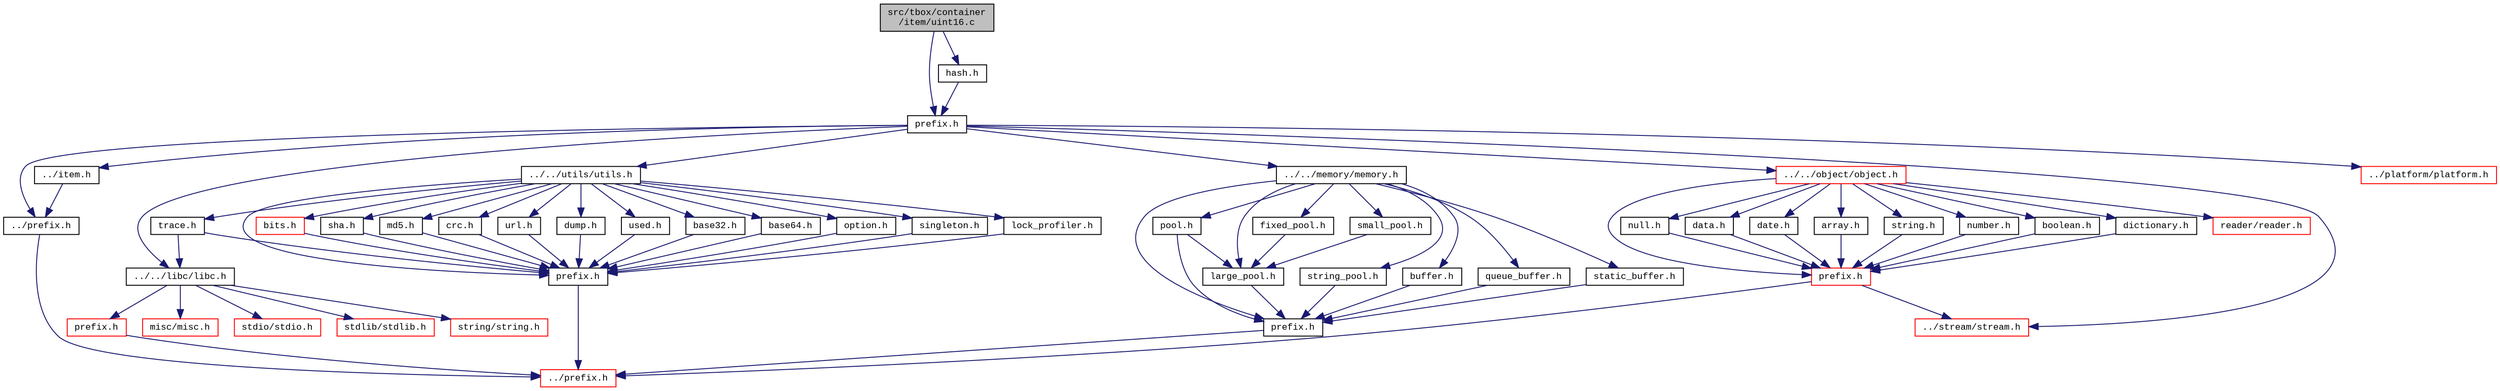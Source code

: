 digraph "src/tbox/container/item/uint16.c"
{
  edge [fontname="CourierNew",fontsize="10",labelfontname="CourierNew",labelfontsize="10"];
  node [fontname="CourierNew",fontsize="10",shape=record];
  Node1 [label="src/tbox/container\l/item/uint16.c",height=0.2,width=0.4,color="black", fillcolor="grey75", style="filled" fontcolor="black"];
  Node1 -> Node2 [color="midnightblue",fontsize="10",style="solid",fontname="CourierNew"];
  Node2 [label="prefix.h",height=0.2,width=0.4,color="black", fillcolor="white", style="filled",URL="$df/d6e/container_2item_2prefix_8h_source.html"];
  Node2 -> Node3 [color="midnightblue",fontsize="10",style="solid",fontname="CourierNew"];
  Node3 [label="../prefix.h",height=0.2,width=0.4,color="black", fillcolor="white", style="filled",URL="$d9/d38/container_2prefix_8h_source.html"];
  Node3 -> Node4 [color="midnightblue",fontsize="10",style="solid",fontname="CourierNew"];
  Node4 [label="../prefix.h",height=0.2,width=0.4,color="red", fillcolor="white", style="filled",URL="$df/d5c/prefix_8h_source.html"];
  Node2 -> Node5 [color="midnightblue",fontsize="10",style="solid",fontname="CourierNew"];
  Node5 [label="../item.h",height=0.2,width=0.4,color="black", fillcolor="white", style="filled",URL="$df/d1f/item_8h.html"];
  Node5 -> Node3 [color="midnightblue",fontsize="10",style="solid",fontname="CourierNew"];
  Node2 -> Node6 [color="midnightblue",fontsize="10",style="solid",fontname="CourierNew"];
  Node6 [label="../../libc/libc.h",height=0.2,width=0.4,color="black", fillcolor="white", style="filled",URL="$db/dc8/libc_8h.html"];
  Node6 -> Node7 [color="midnightblue",fontsize="10",style="solid",fontname="CourierNew"];
  Node7 [label="prefix.h",height=0.2,width=0.4,color="red", fillcolor="white", style="filled",URL="$d4/df0/libc_2prefix_8h_source.html"];
  Node7 -> Node4 [color="midnightblue",fontsize="10",style="solid",fontname="CourierNew"];
  Node6 -> Node8 [color="midnightblue",fontsize="10",style="solid",fontname="CourierNew"];
  Node8 [label="misc/misc.h",height=0.2,width=0.4,color="red", fillcolor="white", style="filled",URL="$d4/d08/misc_8h.html"];
  Node6 -> Node9 [color="midnightblue",fontsize="10",style="solid",fontname="CourierNew"];
  Node9 [label="stdio/stdio.h",height=0.2,width=0.4,color="red", fillcolor="white", style="filled",URL="$d6/dd1/stdio_8h.html"];
  Node6 -> Node10 [color="midnightblue",fontsize="10",style="solid",fontname="CourierNew"];
  Node10 [label="stdlib/stdlib.h",height=0.2,width=0.4,color="red", fillcolor="white", style="filled",URL="$dc/d9c/stdlib_8h.html"];
  Node6 -> Node11 [color="midnightblue",fontsize="10",style="solid",fontname="CourierNew"];
  Node11 [label="string/string.h",height=0.2,width=0.4,color="red", fillcolor="white", style="filled",URL="$da/d52/libc_2string_2string_8h_source.html"];
  Node2 -> Node12 [color="midnightblue",fontsize="10",style="solid",fontname="CourierNew"];
  Node12 [label="../../utils/utils.h",height=0.2,width=0.4,color="black", fillcolor="white", style="filled",URL="$de/d2f/utils_2utils_8h_source.html"];
  Node12 -> Node13 [color="midnightblue",fontsize="10",style="solid",fontname="CourierNew"];
  Node13 [label="prefix.h",height=0.2,width=0.4,color="black", fillcolor="white", style="filled",URL="$de/d60/utils_2prefix_8h_source.html"];
  Node13 -> Node4 [color="midnightblue",fontsize="10",style="solid",fontname="CourierNew"];
  Node12 -> Node14 [color="midnightblue",fontsize="10",style="solid",fontname="CourierNew"];
  Node14 [label="bits.h",height=0.2,width=0.4,color="red", fillcolor="white", style="filled",URL="$df/db9/bits_8h_source.html"];
  Node14 -> Node13 [color="midnightblue",fontsize="10",style="solid",fontname="CourierNew"];
  Node12 -> Node15 [color="midnightblue",fontsize="10",style="solid",fontname="CourierNew"];
  Node15 [label="sha.h",height=0.2,width=0.4,color="black", fillcolor="white", style="filled",URL="$d9/d61/sha_8h.html"];
  Node15 -> Node13 [color="midnightblue",fontsize="10",style="solid",fontname="CourierNew"];
  Node12 -> Node16 [color="midnightblue",fontsize="10",style="solid",fontname="CourierNew"];
  Node16 [label="md5.h",height=0.2,width=0.4,color="black", fillcolor="white", style="filled",URL="$da/db0/md5_8h.html"];
  Node16 -> Node13 [color="midnightblue",fontsize="10",style="solid",fontname="CourierNew"];
  Node12 -> Node17 [color="midnightblue",fontsize="10",style="solid",fontname="CourierNew"];
  Node17 [label="crc.h",height=0.2,width=0.4,color="black", fillcolor="white", style="filled",URL="$dc/de6/crc_8h_source.html"];
  Node17 -> Node13 [color="midnightblue",fontsize="10",style="solid",fontname="CourierNew"];
  Node12 -> Node18 [color="midnightblue",fontsize="10",style="solid",fontname="CourierNew"];
  Node18 [label="url.h",height=0.2,width=0.4,color="black", fillcolor="white", style="filled",URL="$de/d6c/utils_2url_8h_source.html"];
  Node18 -> Node13 [color="midnightblue",fontsize="10",style="solid",fontname="CourierNew"];
  Node12 -> Node19 [color="midnightblue",fontsize="10",style="solid",fontname="CourierNew"];
  Node19 [label="dump.h",height=0.2,width=0.4,color="black", fillcolor="white", style="filled",URL="$d5/de5/dump_8h.html"];
  Node19 -> Node13 [color="midnightblue",fontsize="10",style="solid",fontname="CourierNew"];
  Node12 -> Node20 [color="midnightblue",fontsize="10",style="solid",fontname="CourierNew"];
  Node20 [label="used.h",height=0.2,width=0.4,color="black", fillcolor="white", style="filled",URL="$d4/d2b/used_8h.html"];
  Node20 -> Node13 [color="midnightblue",fontsize="10",style="solid",fontname="CourierNew"];
  Node12 -> Node21 [color="midnightblue",fontsize="10",style="solid",fontname="CourierNew"];
  Node21 [label="trace.h",height=0.2,width=0.4,color="black", fillcolor="white", style="filled",URL="$da/d18/utils_2trace_8h_source.html"];
  Node21 -> Node13 [color="midnightblue",fontsize="10",style="solid",fontname="CourierNew"];
  Node21 -> Node6 [color="midnightblue",fontsize="10",style="solid",fontname="CourierNew"];
  Node12 -> Node22 [color="midnightblue",fontsize="10",style="solid",fontname="CourierNew"];
  Node22 [label="base32.h",height=0.2,width=0.4,color="black", fillcolor="white", style="filled",URL="$d8/d33/base32_8h.html"];
  Node22 -> Node13 [color="midnightblue",fontsize="10",style="solid",fontname="CourierNew"];
  Node12 -> Node23 [color="midnightblue",fontsize="10",style="solid",fontname="CourierNew"];
  Node23 [label="base64.h",height=0.2,width=0.4,color="black", fillcolor="white", style="filled",URL="$d2/d6f/base64_8h_source.html"];
  Node23 -> Node13 [color="midnightblue",fontsize="10",style="solid",fontname="CourierNew"];
  Node12 -> Node24 [color="midnightblue",fontsize="10",style="solid",fontname="CourierNew"];
  Node24 [label="option.h",height=0.2,width=0.4,color="black", fillcolor="white", style="filled",URL="$db/d15/utils_2option_8h_source.html"];
  Node24 -> Node13 [color="midnightblue",fontsize="10",style="solid",fontname="CourierNew"];
  Node12 -> Node25 [color="midnightblue",fontsize="10",style="solid",fontname="CourierNew"];
  Node25 [label="singleton.h",height=0.2,width=0.4,color="black", fillcolor="white", style="filled",URL="$d4/d0b/singleton_8h.html"];
  Node25 -> Node13 [color="midnightblue",fontsize="10",style="solid",fontname="CourierNew"];
  Node12 -> Node26 [color="midnightblue",fontsize="10",style="solid",fontname="CourierNew"];
  Node26 [label="lock_profiler.h",height=0.2,width=0.4,color="black", fillcolor="white", style="filled",URL="$d8/da8/lock__profiler_8h.html"];
  Node26 -> Node13 [color="midnightblue",fontsize="10",style="solid",fontname="CourierNew"];
  Node2 -> Node27 [color="midnightblue",fontsize="10",style="solid",fontname="CourierNew"];
  Node27 [label="../../memory/memory.h",height=0.2,width=0.4,color="black", fillcolor="white", style="filled",URL="$dd/d7b/memory_2memory_8h_source.html"];
  Node27 -> Node28 [color="midnightblue",fontsize="10",style="solid",fontname="CourierNew"];
  Node28 [label="prefix.h",height=0.2,width=0.4,color="black", fillcolor="white", style="filled",URL="$d0/dad/memory_2prefix_8h_source.html"];
  Node28 -> Node4 [color="midnightblue",fontsize="10",style="solid",fontname="CourierNew"];
  Node27 -> Node29 [color="midnightblue",fontsize="10",style="solid",fontname="CourierNew"];
  Node29 [label="pool.h",height=0.2,width=0.4,color="black", fillcolor="white", style="filled",URL="$db/db7/pool_8h.html"];
  Node29 -> Node28 [color="midnightblue",fontsize="10",style="solid",fontname="CourierNew"];
  Node29 -> Node30 [color="midnightblue",fontsize="10",style="solid",fontname="CourierNew"];
  Node30 [label="large_pool.h",height=0.2,width=0.4,color="black", fillcolor="white", style="filled",URL="$db/d2d/large__pool_8h.html"];
  Node30 -> Node28 [color="midnightblue",fontsize="10",style="solid",fontname="CourierNew"];
  Node27 -> Node31 [color="midnightblue",fontsize="10",style="solid",fontname="CourierNew"];
  Node31 [label="fixed_pool.h",height=0.2,width=0.4,color="black", fillcolor="white", style="filled",URL="$dd/dd0/fixed__pool_8h.html"];
  Node31 -> Node30 [color="midnightblue",fontsize="10",style="solid",fontname="CourierNew"];
  Node27 -> Node30 [color="midnightblue",fontsize="10",style="solid",fontname="CourierNew"];
  Node27 -> Node32 [color="midnightblue",fontsize="10",style="solid",fontname="CourierNew"];
  Node32 [label="small_pool.h",height=0.2,width=0.4,color="black", fillcolor="white", style="filled",URL="$d1/d34/small__pool_8h.html"];
  Node32 -> Node30 [color="midnightblue",fontsize="10",style="solid",fontname="CourierNew"];
  Node27 -> Node33 [color="midnightblue",fontsize="10",style="solid",fontname="CourierNew"];
  Node33 [label="string_pool.h",height=0.2,width=0.4,color="black", fillcolor="white", style="filled",URL="$db/d9d/string__pool_8h.html"];
  Node33 -> Node28 [color="midnightblue",fontsize="10",style="solid",fontname="CourierNew"];
  Node27 -> Node34 [color="midnightblue",fontsize="10",style="solid",fontname="CourierNew"];
  Node34 [label="buffer.h",height=0.2,width=0.4,color="black", fillcolor="white", style="filled",URL="$d5/d08/buffer_8h.html"];
  Node34 -> Node28 [color="midnightblue",fontsize="10",style="solid",fontname="CourierNew"];
  Node27 -> Node35 [color="midnightblue",fontsize="10",style="solid",fontname="CourierNew"];
  Node35 [label="queue_buffer.h",height=0.2,width=0.4,color="black", fillcolor="white", style="filled",URL="$d8/d9d/queue__buffer_8h.html"];
  Node35 -> Node28 [color="midnightblue",fontsize="10",style="solid",fontname="CourierNew"];
  Node27 -> Node36 [color="midnightblue",fontsize="10",style="solid",fontname="CourierNew"];
  Node36 [label="static_buffer.h",height=0.2,width=0.4,color="black", fillcolor="white", style="filled",URL="$d4/d2b/static__buffer_8h.html"];
  Node36 -> Node28 [color="midnightblue",fontsize="10",style="solid",fontname="CourierNew"];
  Node2 -> Node37 [color="midnightblue",fontsize="10",style="solid",fontname="CourierNew"];
  Node37 [label="../../object/object.h",height=0.2,width=0.4,color="red", fillcolor="white", style="filled",URL="$de/d10/object_8h.html"];
  Node37 -> Node38 [color="midnightblue",fontsize="10",style="solid",fontname="CourierNew"];
  Node38 [label="prefix.h",height=0.2,width=0.4,color="red", fillcolor="white", style="filled",URL="$d7/d74/object_2prefix_8h_source.html"];
  Node38 -> Node4 [color="midnightblue",fontsize="10",style="solid",fontname="CourierNew"];
  Node38 -> Node39 [color="midnightblue",fontsize="10",style="solid",fontname="CourierNew"];
  Node39 [label="../stream/stream.h",height=0.2,width=0.4,color="red", fillcolor="white", style="filled",URL="$d8/d95/stream_8h.html"];
  Node37 -> Node40 [color="midnightblue",fontsize="10",style="solid",fontname="CourierNew"];
  Node40 [label="null.h",height=0.2,width=0.4,color="black", fillcolor="white", style="filled",URL="$d5/d3a/null_8h.html"];
  Node40 -> Node38 [color="midnightblue",fontsize="10",style="solid",fontname="CourierNew"];
  Node37 -> Node41 [color="midnightblue",fontsize="10",style="solid",fontname="CourierNew"];
  Node41 [label="data.h",height=0.2,width=0.4,color="black", fillcolor="white", style="filled",URL="$d2/dbd/data_8h.html"];
  Node41 -> Node38 [color="midnightblue",fontsize="10",style="solid",fontname="CourierNew"];
  Node37 -> Node42 [color="midnightblue",fontsize="10",style="solid",fontname="CourierNew"];
  Node42 [label="date.h",height=0.2,width=0.4,color="black", fillcolor="white", style="filled",URL="$d1/d5b/object_2date_8h_source.html"];
  Node42 -> Node38 [color="midnightblue",fontsize="10",style="solid",fontname="CourierNew"];
  Node37 -> Node43 [color="midnightblue",fontsize="10",style="solid",fontname="CourierNew"];
  Node43 [label="array.h",height=0.2,width=0.4,color="black", fillcolor="white", style="filled",URL="$db/d63/array_8h.html"];
  Node43 -> Node38 [color="midnightblue",fontsize="10",style="solid",fontname="CourierNew"];
  Node37 -> Node44 [color="midnightblue",fontsize="10",style="solid",fontname="CourierNew"];
  Node44 [label="string.h",height=0.2,width=0.4,color="black", fillcolor="white", style="filled",URL="$db/d9b/object_2string_8h_source.html"];
  Node44 -> Node38 [color="midnightblue",fontsize="10",style="solid",fontname="CourierNew"];
  Node37 -> Node45 [color="midnightblue",fontsize="10",style="solid",fontname="CourierNew"];
  Node45 [label="number.h",height=0.2,width=0.4,color="black", fillcolor="white", style="filled",URL="$d3/d22/number_8h.html"];
  Node45 -> Node38 [color="midnightblue",fontsize="10",style="solid",fontname="CourierNew"];
  Node37 -> Node46 [color="midnightblue",fontsize="10",style="solid",fontname="CourierNew"];
  Node46 [label="boolean.h",height=0.2,width=0.4,color="black", fillcolor="white", style="filled",URL="$d3/dd1/boolean_8h.html"];
  Node46 -> Node38 [color="midnightblue",fontsize="10",style="solid",fontname="CourierNew"];
  Node37 -> Node47 [color="midnightblue",fontsize="10",style="solid",fontname="CourierNew"];
  Node47 [label="dictionary.h",height=0.2,width=0.4,color="black", fillcolor="white", style="filled",URL="$d6/dfd/dictionary_8h.html"];
  Node47 -> Node38 [color="midnightblue",fontsize="10",style="solid",fontname="CourierNew"];
  Node37 -> Node48 [color="midnightblue",fontsize="10",style="solid",fontname="CourierNew"];
  Node48 [label="reader/reader.h",height=0.2,width=0.4,color="red", fillcolor="white", style="filled",URL="$de/dcd/object_2reader_2reader_8h_source.html"];
  Node2 -> Node39 [color="midnightblue",fontsize="10",style="solid",fontname="CourierNew"];
  Node2 -> Node49 [color="midnightblue",fontsize="10",style="solid",fontname="CourierNew"];
  Node49 [label="../platform/platform.h",height=0.2,width=0.4,color="red", fillcolor="white", style="filled",URL="$de/d03/platform_8h.html"];
  Node1 -> Node50 [color="midnightblue",fontsize="10",style="solid",fontname="CourierNew"];
  Node50 [label="hash.h",height=0.2,width=0.4,color="black", fillcolor="white", style="filled",URL="$d7/dd6/item_2hash_8h_source.html"];
  Node50 -> Node2 [color="midnightblue",fontsize="10",style="solid",fontname="CourierNew"];
}
